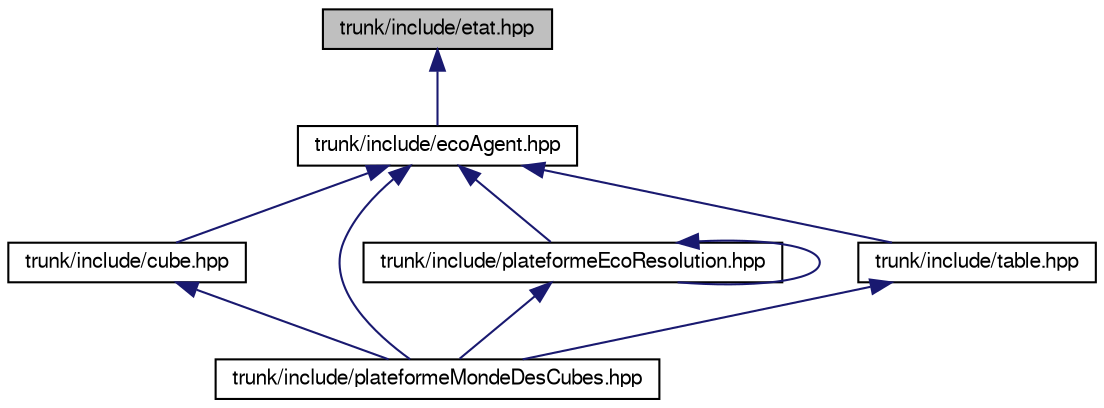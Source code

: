 digraph G
{
  edge [fontname="FreeSans",fontsize="10",labelfontname="FreeSans",labelfontsize="10"];
  node [fontname="FreeSans",fontsize="10",shape=record];
  Node1 [label="trunk/include/etat.hpp",height=0.2,width=0.4,color="black", fillcolor="grey75", style="filled" fontcolor="black"];
  Node1 -> Node2 [dir=back,color="midnightblue",fontsize="10",style="solid"];
  Node2 [label="trunk/include/ecoAgent.hpp",height=0.2,width=0.4,color="black", fillcolor="white", style="filled",URL="$ecoAgent_8hpp.html",tooltip="Mise en place de la classe abstraite EcoAgent."];
  Node2 -> Node3 [dir=back,color="midnightblue",fontsize="10",style="solid"];
  Node3 [label="trunk/include/cube.hpp",height=0.2,width=0.4,color="black", fillcolor="white", style="filled",URL="$cube_8hpp.html",tooltip="Implementation du module cube qui est un derive d&#39;un EcoAgent."];
  Node3 -> Node4 [dir=back,color="midnightblue",fontsize="10",style="solid"];
  Node4 [label="trunk/include/plateformeMondeDesCubes.hpp",height=0.2,width=0.4,color="black", fillcolor="white", style="filled",URL="$plateformeMondeDesCubes_8hpp.html",tooltip="Plateforme d&#39;eco-resolution appliquee au monde des cubes."];
  Node2 -> Node5 [dir=back,color="midnightblue",fontsize="10",style="solid"];
  Node5 [label="trunk/include/plateformeEcoResolution.hpp",height=0.2,width=0.4,color="black", fillcolor="white", style="filled",URL="$plateformeEcoResolution_8hpp.html",tooltip="Plateforme abstraite d&#39;eco-resolution."];
  Node5 -> Node5 [dir=back,color="midnightblue",fontsize="10",style="solid"];
  Node5 -> Node4 [dir=back,color="midnightblue",fontsize="10",style="solid"];
  Node2 -> Node4 [dir=back,color="midnightblue",fontsize="10",style="solid"];
  Node2 -> Node6 [dir=back,color="midnightblue",fontsize="10",style="solid"];
  Node6 [label="trunk/include/table.hpp",height=0.2,width=0.4,color="black", fillcolor="white", style="filled",URL="$table_8hpp.html",tooltip="Implementation du module table qui est un derive d&#39;un EcoAgent."];
  Node6 -> Node4 [dir=back,color="midnightblue",fontsize="10",style="solid"];
}
